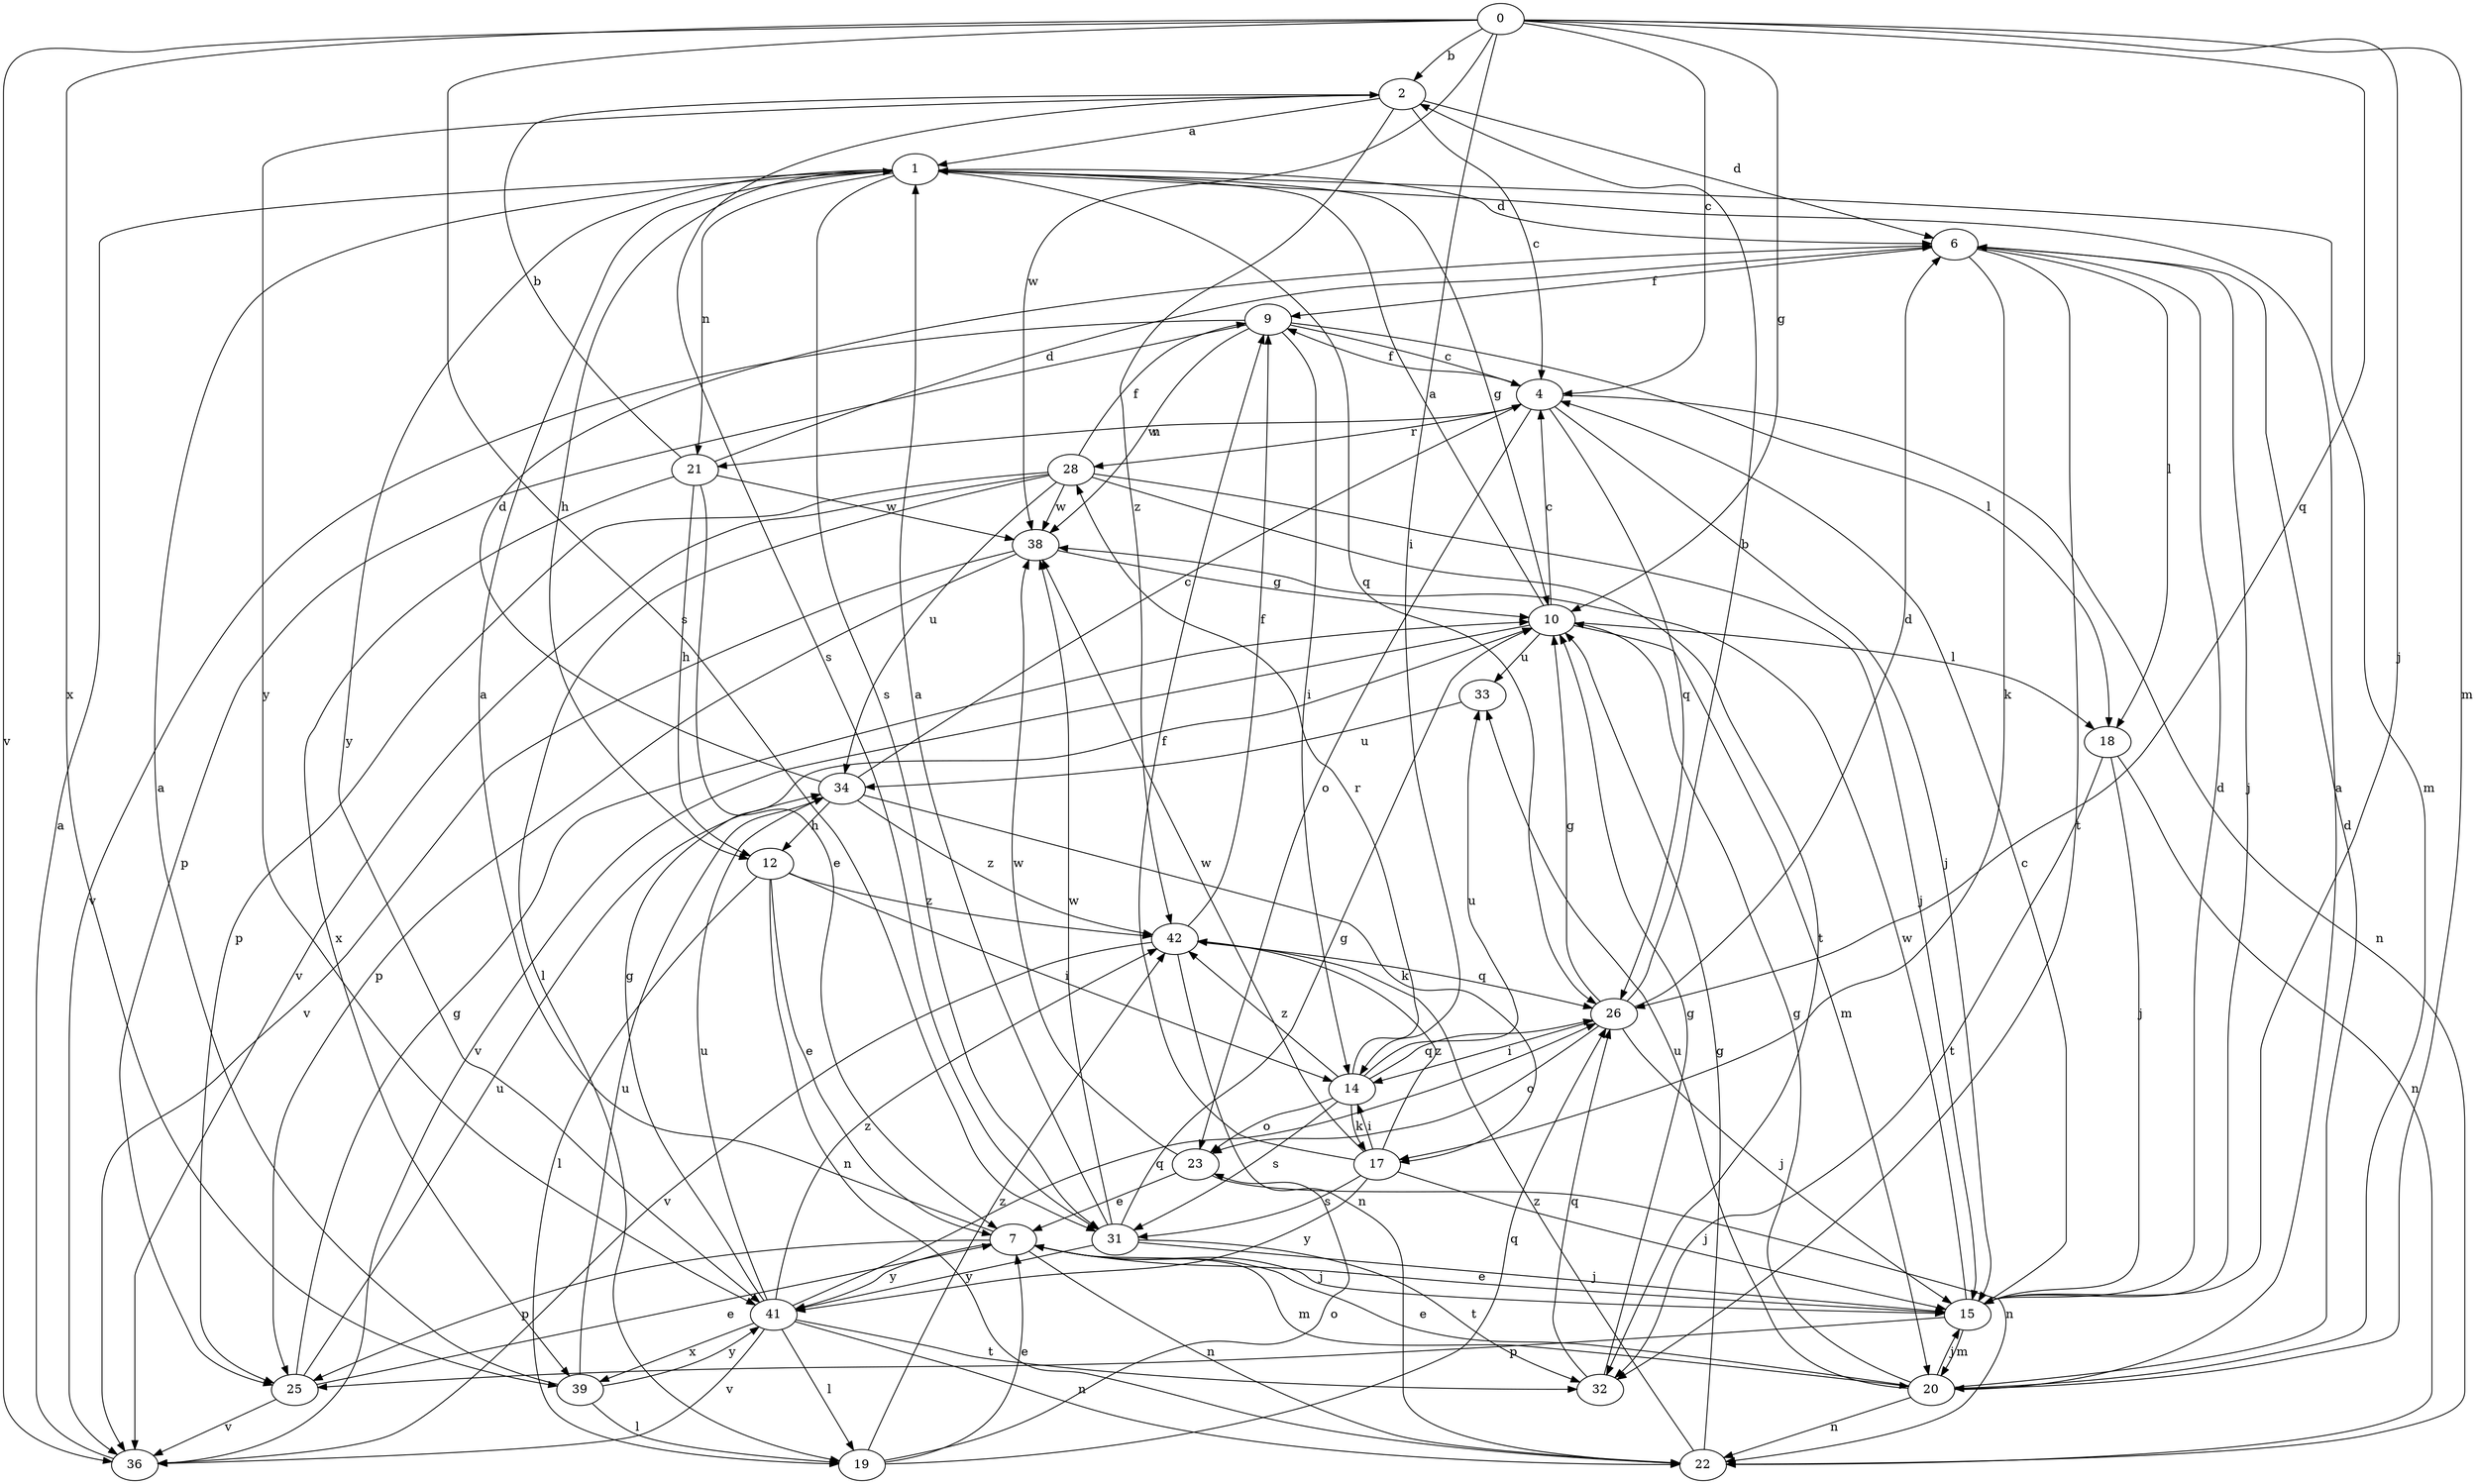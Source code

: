 strict digraph  {
0;
1;
2;
4;
6;
7;
9;
10;
12;
14;
15;
17;
18;
19;
20;
21;
22;
23;
25;
26;
28;
31;
32;
33;
34;
36;
38;
39;
41;
42;
0 -> 2  [label=b];
0 -> 4  [label=c];
0 -> 10  [label=g];
0 -> 14  [label=i];
0 -> 15  [label=j];
0 -> 20  [label=m];
0 -> 26  [label=q];
0 -> 31  [label=s];
0 -> 36  [label=v];
0 -> 38  [label=w];
0 -> 39  [label=x];
1 -> 6  [label=d];
1 -> 10  [label=g];
1 -> 12  [label=h];
1 -> 20  [label=m];
1 -> 21  [label=n];
1 -> 26  [label=q];
1 -> 31  [label=s];
1 -> 41  [label=y];
2 -> 1  [label=a];
2 -> 4  [label=c];
2 -> 6  [label=d];
2 -> 31  [label=s];
2 -> 41  [label=y];
2 -> 42  [label=z];
4 -> 9  [label=f];
4 -> 15  [label=j];
4 -> 21  [label=n];
4 -> 22  [label=n];
4 -> 23  [label=o];
4 -> 26  [label=q];
4 -> 28  [label=r];
6 -> 9  [label=f];
6 -> 15  [label=j];
6 -> 17  [label=k];
6 -> 18  [label=l];
6 -> 32  [label=t];
7 -> 1  [label=a];
7 -> 15  [label=j];
7 -> 20  [label=m];
7 -> 22  [label=n];
7 -> 25  [label=p];
7 -> 41  [label=y];
9 -> 4  [label=c];
9 -> 14  [label=i];
9 -> 18  [label=l];
9 -> 25  [label=p];
9 -> 36  [label=v];
9 -> 38  [label=w];
10 -> 1  [label=a];
10 -> 4  [label=c];
10 -> 18  [label=l];
10 -> 20  [label=m];
10 -> 33  [label=u];
10 -> 36  [label=v];
12 -> 7  [label=e];
12 -> 14  [label=i];
12 -> 19  [label=l];
12 -> 22  [label=n];
12 -> 42  [label=z];
14 -> 17  [label=k];
14 -> 23  [label=o];
14 -> 26  [label=q];
14 -> 28  [label=r];
14 -> 31  [label=s];
14 -> 33  [label=u];
14 -> 42  [label=z];
15 -> 4  [label=c];
15 -> 6  [label=d];
15 -> 7  [label=e];
15 -> 20  [label=m];
15 -> 25  [label=p];
15 -> 38  [label=w];
17 -> 9  [label=f];
17 -> 14  [label=i];
17 -> 15  [label=j];
17 -> 31  [label=s];
17 -> 38  [label=w];
17 -> 41  [label=y];
17 -> 42  [label=z];
18 -> 15  [label=j];
18 -> 22  [label=n];
18 -> 32  [label=t];
19 -> 7  [label=e];
19 -> 23  [label=o];
19 -> 26  [label=q];
19 -> 42  [label=z];
20 -> 1  [label=a];
20 -> 6  [label=d];
20 -> 7  [label=e];
20 -> 10  [label=g];
20 -> 15  [label=j];
20 -> 22  [label=n];
20 -> 33  [label=u];
21 -> 2  [label=b];
21 -> 6  [label=d];
21 -> 7  [label=e];
21 -> 12  [label=h];
21 -> 38  [label=w];
21 -> 39  [label=x];
22 -> 10  [label=g];
22 -> 42  [label=z];
23 -> 7  [label=e];
23 -> 22  [label=n];
23 -> 38  [label=w];
25 -> 7  [label=e];
25 -> 10  [label=g];
25 -> 34  [label=u];
25 -> 36  [label=v];
26 -> 2  [label=b];
26 -> 6  [label=d];
26 -> 10  [label=g];
26 -> 14  [label=i];
26 -> 15  [label=j];
26 -> 23  [label=o];
28 -> 9  [label=f];
28 -> 15  [label=j];
28 -> 19  [label=l];
28 -> 25  [label=p];
28 -> 32  [label=t];
28 -> 34  [label=u];
28 -> 36  [label=v];
28 -> 38  [label=w];
31 -> 1  [label=a];
31 -> 10  [label=g];
31 -> 15  [label=j];
31 -> 32  [label=t];
31 -> 38  [label=w];
31 -> 41  [label=y];
32 -> 10  [label=g];
32 -> 26  [label=q];
33 -> 34  [label=u];
34 -> 4  [label=c];
34 -> 6  [label=d];
34 -> 12  [label=h];
34 -> 17  [label=k];
34 -> 42  [label=z];
36 -> 1  [label=a];
38 -> 10  [label=g];
38 -> 25  [label=p];
38 -> 36  [label=v];
39 -> 1  [label=a];
39 -> 19  [label=l];
39 -> 34  [label=u];
39 -> 41  [label=y];
41 -> 10  [label=g];
41 -> 19  [label=l];
41 -> 22  [label=n];
41 -> 26  [label=q];
41 -> 32  [label=t];
41 -> 34  [label=u];
41 -> 36  [label=v];
41 -> 39  [label=x];
41 -> 42  [label=z];
42 -> 9  [label=f];
42 -> 22  [label=n];
42 -> 26  [label=q];
42 -> 36  [label=v];
}
